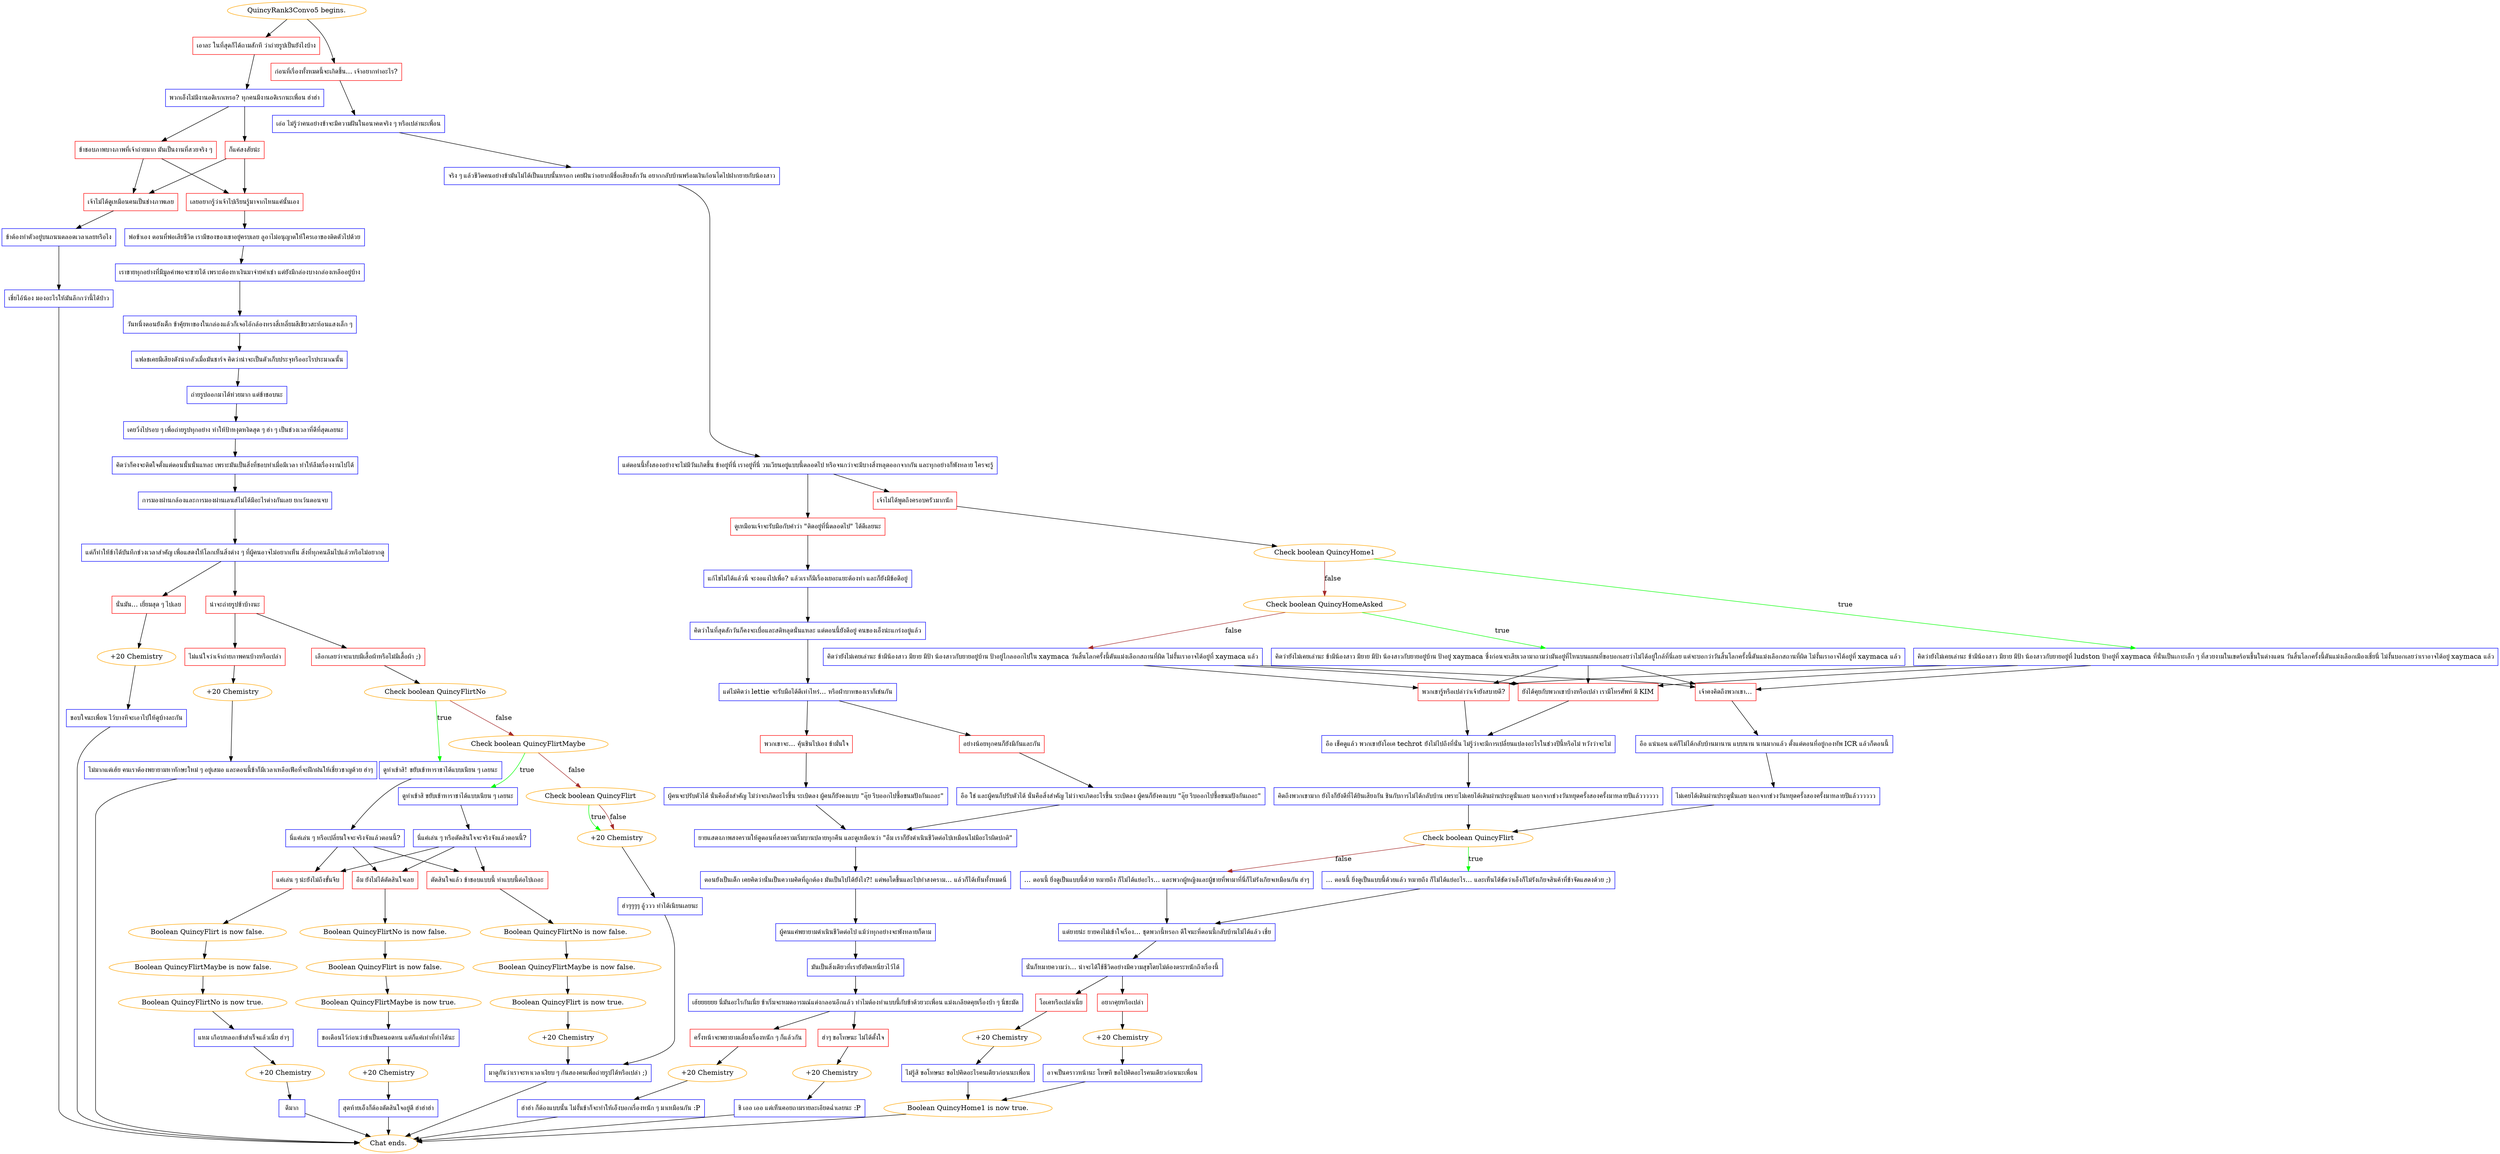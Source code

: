 digraph {
	"QuincyRank3Convo5 begins." [color=orange];
		"QuincyRank3Convo5 begins." -> j2276557917;
		"QuincyRank3Convo5 begins." -> j762771515;
	j2276557917 [label="เอาละ ในที่สุดก็ได้ถามสักที ว่าถ่ายรูปเป็นยังไงบ้าง",shape=box,color=red];
		j2276557917 -> j2635845952;
	j762771515 [label="ก่อนที่เรื่องทั้งหมดนี้จะเกิดขึ้น... เจ้าอยากทำอะไร?",shape=box,color=red];
		j762771515 -> j2271533301;
	j2635845952 [label="พวกเอ็งไม่มีงานอดิเรกเหรอ? ทุกคนมีงานอดิเรกนะเพื่อน ฮ่าฮ่า",shape=box,color=blue];
		j2635845952 -> j2144380490;
		j2635845952 -> j1892183199;
	j2271533301 [label="เอ่อ ไม่รู้ว่าคนอย่างข้าจะมีความฝันในอนาคตจริง ๆ หรือเปล่านะเพื่อน",shape=box,color=blue];
		j2271533301 -> j641437574;
	j2144380490 [label="ข้าชอบภาพบางภาพที่เจ้าถ่ายมาก มันเป็นงานที่สวยจริง ๆ",shape=box,color=red];
		j2144380490 -> j91163150;
		j2144380490 -> j2976866086;
	j1892183199 [label="ก็แค่สงสัยน่ะ",shape=box,color=red];
		j1892183199 -> j91163150;
		j1892183199 -> j2976866086;
	j641437574 [label="จริง ๆ แล้วชีวิตคนอย่างข้ามันไม่ได้เป็นแบบนั้นหรอก เคยฝันว่าอยากมีชื่อเสียงสักวัน อยากกลับบ้านพร้อมเงินก้อนโตไปฝากยายกับน้องสาว",shape=box,color=blue];
		j641437574 -> j362835026;
	j91163150 [label="เลยอยากรู้ว่าเจ้าไปเรียนรู้มาจากไหนแค่นั้นเอง",shape=box,color=red];
		j91163150 -> j3756753892;
	j2976866086 [label="เจ้าไม่ได้ดูเหมือนคนเป็นช่างภาพเลย",shape=box,color=red];
		j2976866086 -> j3772851953;
	j362835026 [label="แต่ตอนนี้ทั้งสองอย่างจะไม่มีวันเกิดขึ้น ข้าอยู่ที่นี่ เราอยู่ที่นี่ วนเวียนอยู่แบบนี้ตลอดไป หรือจนกว่าจะมีบางสิ่งหลุดออกจากกัน และทุกอย่างก็พังทลาย ใครจะรู้",shape=box,color=blue];
		j362835026 -> j2065994716;
		j362835026 -> j2657575025;
	j3756753892 [label="พ่อข้าเอง ตอนที่พ่อเสียชีวิต เรามีของของเขาอยู่ครบเลย ลูอาไม่อนุญาตให้ใครเอาของติดตัวไปด้วย",shape=box,color=blue];
		j3756753892 -> j99709493;
	j3772851953 [label="ข้าต้องทำตัวอยู่บนถนนตลอดเวลาเลยหรือไง",shape=box,color=blue];
		j3772851953 -> j2442919949;
	j2065994716 [label="ดูเหมือนเจ้าจะรับมือกับคำว่า \"ติดอยู่ที่นี่ตลอดไป\" ได้ดีเลยนะ",shape=box,color=red];
		j2065994716 -> j909857132;
	j2657575025 [label="เจ้าไม่ได้พูดถึงครอบครัวมากนัก",shape=box,color=red];
		j2657575025 -> j1107054542;
	j99709493 [label="เราขายทุกอย่างที่มีมูลค่าพอจะขายได้ เพราะต้องหาเงินมาจ่ายค่าเช่า แต่ยังมีกล่องบางกล่องเหลืออยู่บ้าง",shape=box,color=blue];
		j99709493 -> j2053835193;
	j2442919949 [label="เชี่ยไอ้น้อง มองอะไรให้มันลึกกว่านี้ได้ป่าว",shape=box,color=blue];
		j2442919949 -> "Chat ends.";
	j909857132 [label="แก้ไขไม่ได้แล้วนี่ จะงอแงไปเพื่อ? แล้วเราก็มีเรื่องเยอะแยะต้องทำ และก็ยังมีข้อดีอยู่",shape=box,color=blue];
		j909857132 -> j1337666556;
	j1107054542 [label="Check boolean QuincyHome1",color=orange];
		j1107054542 -> j2708396856 [label=true,color=green];
		j1107054542 -> j3454029324 [label=false,color=brown];
	j2053835193 [label="วันหนึ่งตอนยังเด็ก ข้าคุ้ยหาของในกล่องแล้วก็เจอไอ้กล้องทรงสี่เหลี่ยมสีเขียวสะท้อนแสงเล็ก ๆ",shape=box,color=blue];
		j2053835193 -> j2604422016;
	"Chat ends." [color=orange];
	j1337666556 [label="คิดว่าในที่สุดสักวันก็คงจะเบื่อและสติหลุดนั่นแหละ แต่ตอนนี้ยังดีอยู่ คนของเอ็งน่ะแกร่งอยู่แล้ว",shape=box,color=blue];
		j1337666556 -> j382856420;
	j2708396856 [label="คิดว่ายังไม่เคยเล่านะ ข้ามีน้องสาว มียาย มีป้า น้องสาวกับยายอยู่ที่ ludston ป้าอยู่ที่ xaymaca ที่นั่นเป็นเกาะเล็ก ๆ ที่สวยงามในเขตร้อนชื้นในต่างแดน วันสิ้นโลกครั้งนี้ดันแม่งเลือกเมืองเชี่ยนี่ ไม่งั้นบอกเลยว่าเราอาจได้อยู่ xaymaca แล้ว",shape=box,color=blue];
		j2708396856 -> j1162815565;
		j2708396856 -> j2757822365;
		j2708396856 -> j3732978166;
	j3454029324 [label="Check boolean QuincyHomeAsked",color=orange];
		j3454029324 -> j3627346847 [label=true,color=green];
		j3454029324 -> j2295827274 [label=false,color=brown];
	j2604422016 [label="แฟลชเคยมีเสียงดังน่ากลัวเมื่อมันชาร์จ คิดว่าน่าจะเป็นตัวเก็บประจุหรืออะไรประมาณนั้น",shape=box,color=blue];
		j2604422016 -> j3760790049;
	j382856420 [label="แต่ไม่คิดว่า lettie จะรับมือได้ดีเท่าไหร่... หรือฝ่าบาทของเราก็เช่นกัน",shape=box,color=blue];
		j382856420 -> j3217246788;
		j382856420 -> j344952550;
	j1162815565 [label="ยังได้คุยกับพวกเขาบ้างหรือเปล่า เรามีโทรศัพท์ มี KIM",shape=box,color=red];
		j1162815565 -> j4279079858;
	j2757822365 [label="พวกเขารู้หรือเปล่าว่าเจ้ายังสบายดี?",shape=box,color=red];
		j2757822365 -> j4279079858;
	j3732978166 [label="เจ้าคงคิดถึงพวกเขา...",shape=box,color=red];
		j3732978166 -> j1215034034;
	j3627346847 [label="คิดว่ายังไม่เคยเล่านะ ข้ามีน้องสาว มียาย มีป้า น้องสาวกับยายอยู่บ้าน ป้าอยู่ xaymaca ซึ่งก่อนจะเสียเวลามาถามว่ามันอยู่ที่ไหนบนแผนที่ขอบอกเลยว่าไม่ได้อยู่ใกล้ที่นี่เลย แต่จะบอกว่าวันสิ้นโลกครั้งนี้ดันแม่งเลือกสถานที่ผิด ไม่งั้นเราอาจได้อยู่ที่ xaymaca แล้ว",shape=box,color=blue];
		j3627346847 -> j1162815565;
		j3627346847 -> j2757822365;
		j3627346847 -> j3732978166;
	j2295827274 [label="คิดว่ายังไม่เคยเล่านะ ข้ามีน้องสาว มียาย มีป้า น้องสาวกับยายอยู่บ้าน ป้าอยู่ไกลออกไปใน xaymaca วันสิ้นโลกครั้งนี้ดันแม่งเลือกสถานที่ผิด ไม่งั้นเราอาจได้อยู่ที่ xaymaca แล้ว",shape=box,color=blue];
		j2295827274 -> j1162815565;
		j2295827274 -> j2757822365;
		j2295827274 -> j3732978166;
	j3760790049 [label="ถ่ายรูปออกมาได้ห่วยมาก แต่ข้าชอบนะ",shape=box,color=blue];
		j3760790049 -> j1225522564;
	j3217246788 [label="อย่างน้อยทุกคนก็ยังมีกันและกัน",shape=box,color=red];
		j3217246788 -> j3939995347;
	j344952550 [label="พวกเขาจะ... คุ้นชินไปเอง ข้ามั่นใจ",shape=box,color=red];
		j344952550 -> j348395965;
	j4279079858 [label="อือ เช็คดูแล้ว พวกเขายังโอเค techrot ยังไม่ไปถึงที่นั่น ไม่รู้ว่าจะมีการเปลี่ยนแปลงอะไรในช่วงปีนี้หรือไม่ หวังว่าจะไม่",shape=box,color=blue];
		j4279079858 -> j3757599202;
	j1215034034 [label="อือ แน่นอน แต่ก็ไม่ได้กลับบ้านมานาน แบบนาน นานมากแล้ว ตั้งแต่ตอนที่อยู่กองทัพ ICR แล้วก็ตอนนี้",shape=box,color=blue];
		j1215034034 -> j1579910930;
	j1225522564 [label="เคยวิ่งไปรอบ ๆ เพื่อถ่ายรูปทุกอย่าง ทำให้ป้าหงุดหงิดสุด ๆ ฮ่า ๆ เป็นช่วงเวลาที่ดีที่สุดเลยนะ",shape=box,color=blue];
		j1225522564 -> j800404153;
	j3939995347 [label="อือ ใช่ และผู้คนก็ปรับตัวได้ นั่นคือสิ่งสำคัญ ไม่ว่าจะเกิดอะไรขึ้น ระเบิดลง ผู้คนก็ยังคงแบบ \"อุ๊ย รีบออกไปซื้อขนมปังกันเถอะ\"",shape=box,color=blue];
		j3939995347 -> j2217759301;
	j348395965 [label="ผู้คนจะปรับตัวได้ นั่นคือสิ่งสำคัญ ไม่ว่าจะเกิดอะไรขึ้น ระเบิดลง ผู้คนก็ยังคงแบบ \"อุ๊ย รีบออกไปซื้อขนมปังกันเถอะ\"",shape=box,color=blue];
		j348395965 -> j2217759301;
	j3757599202 [label="คิดถึงพวกเขามาก ยังไงก็ยังดีที่ได้ยินเสียงกัน ชินกับการไม่ได้กลับบ้าน เพราะไม่เคยได้เดินผ่านประตูนั่นเลย นอกจากช่วงวันหยุดครั้งสองครั้งมาหลายปีแล้วววววว",shape=box,color=blue];
		j3757599202 -> j1312645796;
	j1579910930 [label="ไม่เคยได้เดินผ่านประตูนั่นเลย นอกจากช่วงวันหยุดครั้งสองครั้งมาหลายปีแล้วววววว",shape=box,color=blue];
		j1579910930 -> j1312645796;
	j800404153 [label="คิดว่าก็คงจะติดใจตั้งแต่ตอนนั้นนั่นแหละ เพราะมันเป็นสิ่งที่ชอบทำเมื่อมีเวลา ทำให้ลืมเรื่องงานไปได้",shape=box,color=blue];
		j800404153 -> j3533967050;
	j2217759301 [label="ยายแสดงภาพสงครามให้ดูตอนที่สงครามเริ่มบานปลายทุกคืน และดูเหมือนว่า \"อืม เราก็ยังดำเนินชีวิตต่อไปเหมือนไม่มีอะไรผิดปกติ\"",shape=box,color=blue];
		j2217759301 -> j3955607812;
	j1312645796 [label="Check boolean QuincyFlirt",color=orange];
		j1312645796 -> j2857867973 [label=true,color=green];
		j1312645796 -> j3987337367 [label=false,color=brown];
	j3533967050 [label="การมองผ่านกล้องและการมองผ่านเลนส์ไม่ได้มีอะไรต่างกันเลย ยกเว้นตอนจบ",shape=box,color=blue];
		j3533967050 -> j3784548822;
	j3955607812 [label="ตอนยังเป็นเด็ก เคยคิดว่านั่นเป็นความคิดที่ถูกต้อง มันเป็นไปได้ยังไง?! แต่พอโตขึ้นและไปทำสงคราม... แล้วก็ได้เห็นทั้งหมดนี่",shape=box,color=blue];
		j3955607812 -> j2287646031;
	j2857867973 [label="... ตอนนี้ ยิ่งดูเป็นแบบนี้ด้วยแล้ว หมายถึง ก็ไม่ได้แย่อะไร... และเห็นได้ชัดว่าเอ็งก็ไม่รังเกียจสินค้าที่ข้าจัดแสดงด้วย ;)",shape=box,color=blue];
		j2857867973 -> j1165024324;
	j3987337367 [label="... ตอนนี้ ยิ่งดูเป็นแบบนี้ด้วย หมายถึง ก็ไม่ได้แย่อะไร... และพวกผู้หญิงและผู้ชายที่พามาที่นี่ก็ไม่รังเกียจเหมือนกัน ฮ่าๆ",shape=box,color=blue];
		j3987337367 -> j1165024324;
	j3784548822 [label="แต่ก็ทำให้ข้าได้บันทึกช่วงเวลาสำคัญ เพื่อแสดงให้โลกเห็นสิ่งต่าง ๆ ที่ผู้คนอาจไม่อยากเห็น สิ่งที่ทุกคนลืมไปแล้วหรือไม่อยากดู",shape=box,color=blue];
		j3784548822 -> j2663071077;
		j3784548822 -> j589773597;
	j2287646031 [label="ผู้คนแค่พยายามดำเนินชีวิตต่อไป แม้ว่าทุกอย่างจะพังทลายก็ตาม",shape=box,color=blue];
		j2287646031 -> j3561680397;
	j1165024324 [label="แต่ยายน่ะ ยายคงไม่เข้าใจเรื่อง... ชุดพวกนี้หรอก ดีใจนะที่ตอนนี้กลับบ้านไม่ได้แล้ว เชี่ย",shape=box,color=blue];
		j1165024324 -> j636883465;
	j2663071077 [label="น่าจะถ่ายรูปข้าบ้างนะ",shape=box,color=red];
		j2663071077 -> j3900623314;
		j2663071077 -> j227903943;
	j589773597 [label="นั่นมัน... เยี่ยมสุด ๆ ไปเลย",shape=box,color=red];
		j589773597 -> j1868947860;
	j3561680397 [label="มันเป็นสิ่งเดียวที่เรายังยึดเหนี่ยวไว้ได้",shape=box,color=blue];
		j3561680397 -> j2888546278;
	j636883465 [label="นั่นก็หมายความว่า... น่าจะได้ใช้ชีวิตอย่างมีความสุขโดยไม่ต้องตระหนักถึงเรื่องนี้",shape=box,color=blue];
		j636883465 -> j2378640840;
		j636883465 -> j1392789144;
	j3900623314 [label="เลือกเลยว่าจะแบบมีเสื้อผ้าหรือไม่มีเสื้อผ้า ;)",shape=box,color=red];
		j3900623314 -> j3041405402;
	j227903943 [label="ไม่แน่ใจว่าเจ้าถ่ายภาพคนบ้างหรือเปล่า",shape=box,color=red];
		j227903943 -> j1756673003;
	j1868947860 [label="+20 Chemistry",color=orange];
		j1868947860 -> j341242976;
	j2888546278 [label="เฮ้ยยยยยย นี่มันอะไรกันเนี่ย ข้าเริ่มจะหมดอารมณ์แต่งกลอนอีกแล้ว ทำไมต้องทำแบบนี้กับข้าด้วยวะเพื่อน แม่งเกลียดคุยเรื่องบ้า ๆ นี่ชะมัด",shape=box,color=blue];
		j2888546278 -> j2736366312;
		j2888546278 -> j3123496359;
	j2378640840 [label="โอเคหรือเปล่าเนี่ย",shape=box,color=red];
		j2378640840 -> j1492435569;
	j1392789144 [label="อยากคุยหรือเปล่า",shape=box,color=red];
		j1392789144 -> j2241154197;
	j3041405402 [label="Check boolean QuincyFlirtNo",color=orange];
		j3041405402 -> j2353214299 [label=true,color=green];
		j3041405402 -> j1771625091 [label=false,color=brown];
	j1756673003 [label="+20 Chemistry",color=orange];
		j1756673003 -> j432628272;
	j341242976 [label="ขอบใจนะเพื่อน ไว้บางทีจะเอาไปให้ดูบ้างละกัน",shape=box,color=blue];
		j341242976 -> "Chat ends.";
	j2736366312 [label="ฮ่าๆ ขอโทษนะ ไม่ได้ตั้งใจ",shape=box,color=red];
		j2736366312 -> j1961675509;
	j3123496359 [label="ครั้งหน้าจะพยายามเลี่ยงเรื่องหนัก ๆ ก็แล้วกัน",shape=box,color=red];
		j3123496359 -> j2340738731;
	j1492435569 [label="+20 Chemistry",color=orange];
		j1492435569 -> j513450344;
	j2241154197 [label="+20 Chemistry",color=orange];
		j2241154197 -> j1099013780;
	j2353214299 [label="ดูทำเข้าสิ! ขยับเข้าหาราชาได้แบบเนียน ๆ เลยนะ",shape=box,color=blue];
		j2353214299 -> j2784214954;
	j1771625091 [label="Check boolean QuincyFlirtMaybe",color=orange];
		j1771625091 -> j2818296900 [label=true,color=green];
		j1771625091 -> j264878120 [label=false,color=brown];
	j432628272 [label="ไม่มากแต่เฮ้ย คนเราต้องพยายามหาทักษะใหม่ ๆ อยู่เสมอ และตอนนี้ข้าก็มีเวลาเหลือเฟือที่จะฝึกฝนให้เชี่ยวชาญด้วย ฮ่าๆ",shape=box,color=blue];
		j432628272 -> "Chat ends.";
	j1961675509 [label="+20 Chemistry",color=orange];
		j1961675509 -> j409509229;
	j2340738731 [label="+20 Chemistry",color=orange];
		j2340738731 -> j3149929057;
	j513450344 [label="ไม่รู้สิ ขอโทษนะ ขอไปคิดอะไรคนเดียวก่อนนะเพื่อน",shape=box,color=blue];
		j513450344 -> j2139500098;
	j1099013780 [label="อาจเป็นคราวหน้านะ โทษที ขอไปคิดอะไรคนเดียวก่อนนะเพื่อน",shape=box,color=blue];
		j1099013780 -> j2139500098;
	j2784214954 [label="นี่แค่เล่น ๆ หรือเปลี่ยนใจจะจริงจังแล้วตอนนี้?",shape=box,color=blue];
		j2784214954 -> j472321575;
		j2784214954 -> j891243252;
		j2784214954 -> j1794963869;
	j2818296900 [label="ดูทำเข้าสิ ขยับเข้าหาราชาได้แบบเนียน ๆ เลยนะ",shape=box,color=blue];
		j2818296900 -> j2960027037;
	j264878120 [label="Check boolean QuincyFlirt",color=orange];
		j264878120 -> j1586326682 [label=true,color=green];
		j264878120 -> j1586326682 [label=false,color=brown];
	j409509229 [label="ชิ เออ เออ แต่เห็นคอยถามรายละเอียดฉ่ำเลยนะ :P",shape=box,color=blue];
		j409509229 -> "Chat ends.";
	j3149929057 [label="ฮ่าฮ่า ก็ต้องแบบนั้น ไม่งั้นข้าก็จะทำให้เอ็งบอกเรื่องหนัก ๆ มาเหมือนกัน :P",shape=box,color=blue];
		j3149929057 -> "Chat ends.";
	j2139500098 [label="Boolean QuincyHome1 is now true.",color=orange];
		j2139500098 -> "Chat ends.";
	j472321575 [label="ตัดสินใจแล้ว ข้าชอบแบบนี้ ทำแบบนี้ต่อไปเถอะ",shape=box,color=red];
		j472321575 -> j2857447380;
	j891243252 [label="อืม ยังไม่ได้ตัดสินใจเลย",shape=box,color=red];
		j891243252 -> j91338909;
	j1794963869 [label="แค่เล่น ๆ น่ะยังไม่ถึงขั้นจีบ",shape=box,color=red];
		j1794963869 -> j2982915689;
	j2960027037 [label="นี่แค่เล่น ๆ หรือตัดสินใจจะจริงจังแล้วตอนนี้?",shape=box,color=blue];
		j2960027037 -> j472321575;
		j2960027037 -> j891243252;
		j2960027037 -> j1794963869;
	j1586326682 [label="+20 Chemistry",color=orange];
		j1586326682 -> j1232798087;
	j2857447380 [label="Boolean QuincyFlirtNo is now false.",color=orange];
		j2857447380 -> j1189164667;
	j91338909 [label="Boolean QuincyFlirtNo is now false.",color=orange];
		j91338909 -> j2422735422;
	j2982915689 [label="Boolean QuincyFlirt is now false.",color=orange];
		j2982915689 -> j3015791501;
	j1232798087 [label="ฮ่าๆๆๆๆ อู้ววว ทำได้เนียนเลยนะ",shape=box,color=blue];
		j1232798087 -> j3575737032;
	j1189164667 [label="Boolean QuincyFlirtMaybe is now false.",color=orange];
		j1189164667 -> j4014633994;
	j2422735422 [label="Boolean QuincyFlirt is now false.",color=orange];
		j2422735422 -> j2608439879;
	j3015791501 [label="Boolean QuincyFlirtMaybe is now false.",color=orange];
		j3015791501 -> j1493559247;
	j3575737032 [label="มาดูกันว่าเราจะหาเวลาเงียบ ๆ กันสองคนเพื่อถ่ายรูปได้หรือเปล่า ;)",shape=box,color=blue];
		j3575737032 -> "Chat ends.";
	j4014633994 [label="Boolean QuincyFlirt is now true.",color=orange];
		j4014633994 -> j1655187372;
	j2608439879 [label="Boolean QuincyFlirtMaybe is now true.",color=orange];
		j2608439879 -> j3369104169;
	j1493559247 [label="Boolean QuincyFlirtNo is now true.",color=orange];
		j1493559247 -> j3347067472;
	j1655187372 [label="+20 Chemistry",color=orange];
		j1655187372 -> j3575737032;
	j3369104169 [label="ขอเตือนไว้ก่อนว่าข้าเป็นคนอดทน แต่ก็แค่เท่าที่ทำได้นะ",shape=box,color=blue];
		j3369104169 -> j238355745;
	j3347067472 [label="แหม เกือบหลอกข้าสำเร็จแล้วเนี่ย ฮ่าๆ",shape=box,color=blue];
		j3347067472 -> j3536928048;
	j238355745 [label="+20 Chemistry",color=orange];
		j238355745 -> j1434299195;
	j3536928048 [label="+20 Chemistry",color=orange];
		j3536928048 -> j955783255;
	j1434299195 [label="สุดท้ายเอ็งก็ต้องตัดสินใจอยู่ดี ฮ่าฮ่าฮ่า",shape=box,color=blue];
		j1434299195 -> "Chat ends.";
	j955783255 [label="ดีมาก",shape=box,color=blue];
		j955783255 -> "Chat ends.";
}